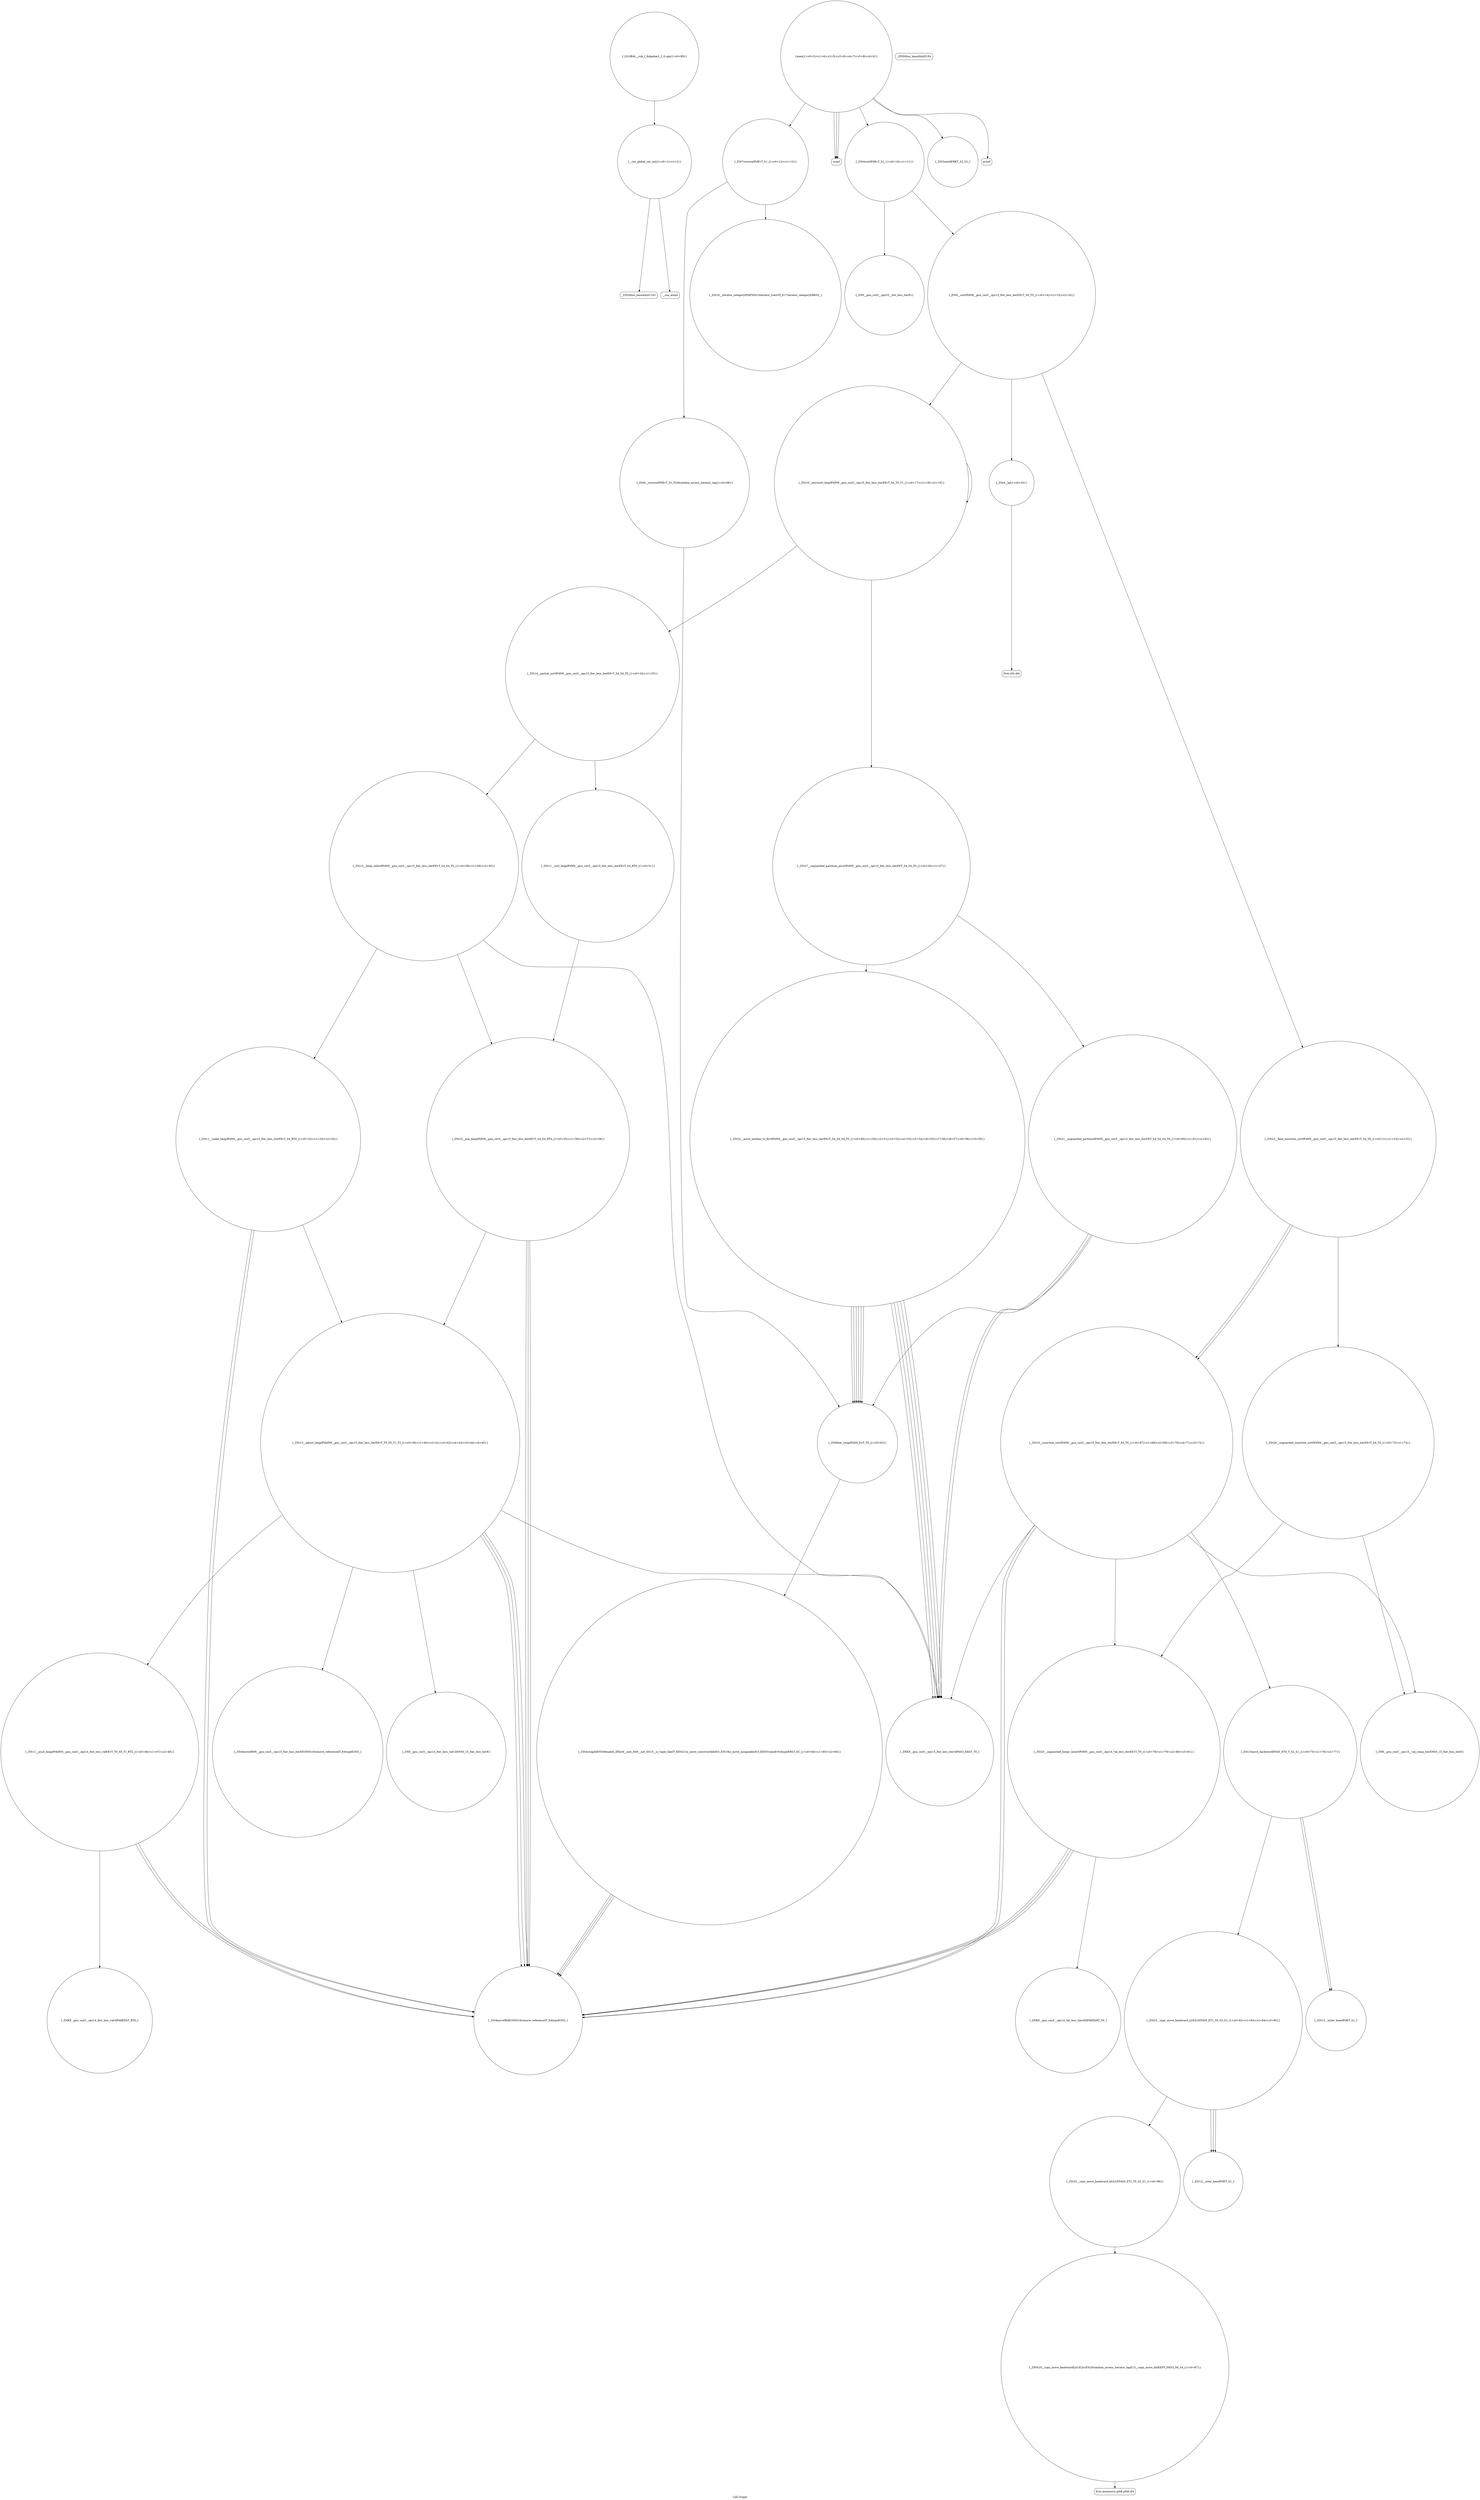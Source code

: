 digraph "Call Graph" {
	label="Call Graph";

	Node0x559ecbfe5b30 [shape=record,shape=circle,label="{__cxx_global_var_init|{<s0>1|<s1>2}}"];
	Node0x559ecbfe5b30:s0 -> Node0x559ecbfe5bb0[color=black];
	Node0x559ecbfe5b30:s1 -> Node0x559ecbfe5cb0[color=black];
	Node0x559ecbfe71b0 [shape=record,shape=circle,label="{_ZSt9__reverseIPdEvT_S1_St26random_access_iterator_tag|{<s0>88}}"];
	Node0x559ecbfe71b0:s0 -> Node0x559ecbfe6a30[color=black];
	Node0x559ecbfe5eb0 [shape=record,shape=circle,label="{_ZSt7reverseIPdEvT_S1_|{<s0>12|<s1>13}}"];
	Node0x559ecbfe5eb0:s0 -> Node0x559ecbfe7230[color=black];
	Node0x559ecbfe5eb0:s1 -> Node0x559ecbfe71b0[color=black];
	Node0x559ecbfe6230 [shape=record,shape=circle,label="{_ZSt22__final_insertion_sortIPdN9__gnu_cxx5__ops15_Iter_less_iterEEvT_S4_T0_|{<s0>21|<s1>22|<s2>23}}"];
	Node0x559ecbfe6230:s0 -> Node0x559ecbfe6bb0[color=black];
	Node0x559ecbfe6230:s1 -> Node0x559ecbfe6c30[color=black];
	Node0x559ecbfe6230:s2 -> Node0x559ecbfe6bb0[color=black];
	Node0x559ecbfe65b0 [shape=record,shape=circle,label="{_ZSt10__pop_heapIPdN9__gnu_cxx5__ops15_Iter_less_iterEEvT_S4_S4_RT0_|{<s0>35|<s1>36|<s2>37|<s3>38}}"];
	Node0x559ecbfe65b0:s0 -> Node0x559ecbfe6630[color=black];
	Node0x559ecbfe65b0:s1 -> Node0x559ecbfe6630[color=black];
	Node0x559ecbfe65b0:s2 -> Node0x559ecbfe6630[color=black];
	Node0x559ecbfe65b0:s3 -> Node0x559ecbfe66b0[color=black];
	Node0x559ecbfe6930 [shape=record,shape=circle,label="{_ZSt22__move_median_to_firstIPdN9__gnu_cxx5__ops15_Iter_less_iterEEvT_S4_S4_S4_T0_|{<s0>49|<s1>50|<s2>51|<s3>52|<s4>53|<s5>54|<s6>55|<s7>56|<s8>57|<s9>58|<s10>59}}"];
	Node0x559ecbfe6930:s0 -> Node0x559ecbfe6530[color=black];
	Node0x559ecbfe6930:s1 -> Node0x559ecbfe6530[color=black];
	Node0x559ecbfe6930:s2 -> Node0x559ecbfe6a30[color=black];
	Node0x559ecbfe6930:s3 -> Node0x559ecbfe6530[color=black];
	Node0x559ecbfe6930:s4 -> Node0x559ecbfe6a30[color=black];
	Node0x559ecbfe6930:s5 -> Node0x559ecbfe6a30[color=black];
	Node0x559ecbfe6930:s6 -> Node0x559ecbfe6530[color=black];
	Node0x559ecbfe6930:s7 -> Node0x559ecbfe6a30[color=black];
	Node0x559ecbfe6930:s8 -> Node0x559ecbfe6530[color=black];
	Node0x559ecbfe6930:s9 -> Node0x559ecbfe6a30[color=black];
	Node0x559ecbfe6930:s10 -> Node0x559ecbfe6a30[color=black];
	Node0x559ecbfe6cb0 [shape=record,shape=circle,label="{_ZSt13move_backwardIPdS0_ET0_T_S2_S1_|{<s0>75|<s1>76|<s2>77}}"];
	Node0x559ecbfe6cb0:s0 -> Node0x559ecbfe6eb0[color=black];
	Node0x559ecbfe6cb0:s1 -> Node0x559ecbfe6eb0[color=black];
	Node0x559ecbfe6cb0:s2 -> Node0x559ecbfe6e30[color=black];
	Node0x559ecbfe7030 [shape=record,shape=circle,label="{_ZNSt20__copy_move_backwardILb1ELb1ESt26random_access_iterator_tagE13__copy_move_bIdEEPT_PKS3_S6_S4_|{<s0>87}}"];
	Node0x559ecbfe7030:s0 -> Node0x559ecbfe70b0[color=black];
	Node0x559ecbfe5d30 [shape=record,shape=circle,label="{main|{<s0>3|<s1>4|<s2>5|<s3>6|<s4>7|<s5>8|<s6>9}}"];
	Node0x559ecbfe5d30:s0 -> Node0x559ecbfe5db0[color=black];
	Node0x559ecbfe5d30:s1 -> Node0x559ecbfe5db0[color=black];
	Node0x559ecbfe5d30:s2 -> Node0x559ecbfe5db0[color=black];
	Node0x559ecbfe5d30:s3 -> Node0x559ecbfe5e30[color=black];
	Node0x559ecbfe5d30:s4 -> Node0x559ecbfe5eb0[color=black];
	Node0x559ecbfe5d30:s5 -> Node0x559ecbfe5f30[color=black];
	Node0x559ecbfe5d30:s6 -> Node0x559ecbfe5fb0[color=black];
	Node0x559ecbfe60b0 [shape=record,shape=circle,label="{_ZN9__gnu_cxx5__ops16__iter_less_iterEv}"];
	Node0x559ecbfe6430 [shape=record,shape=circle,label="{_ZSt11__sort_heapIPdN9__gnu_cxx5__ops15_Iter_less_iterEEvT_S4_RT0_|{<s0>31}}"];
	Node0x559ecbfe6430:s0 -> Node0x559ecbfe65b0[color=black];
	Node0x559ecbfe67b0 [shape=record,shape=circle,label="{_ZN9__gnu_cxx5__ops14_Iter_less_valC2ENS0_15_Iter_less_iterE}"];
	Node0x559ecbfe6b30 [shape=record,shape=Mrecord,label="{llvm.ctlz.i64}"];
	Node0x559ecbfe6eb0 [shape=record,shape=circle,label="{_ZSt12__miter_baseIPdET_S1_}"];
	Node0x559ecbfe5bb0 [shape=record,shape=Mrecord,label="{_ZNSt8ios_base4InitC1Ev}"];
	Node0x559ecbfe7230 [shape=record,shape=circle,label="{_ZSt19__iterator_categoryIPdENSt15iterator_traitsIT_E17iterator_categoryERKS2_}"];
	Node0x559ecbfe5f30 [shape=record,shape=circle,label="{_ZSt3minIiERKT_S2_S2_}"];
	Node0x559ecbfe62b0 [shape=record,shape=circle,label="{_ZSt14__partial_sortIPdN9__gnu_cxx5__ops15_Iter_less_iterEEvT_S4_S4_T0_|{<s0>24|<s1>25}}"];
	Node0x559ecbfe62b0:s0 -> Node0x559ecbfe63b0[color=black];
	Node0x559ecbfe62b0:s1 -> Node0x559ecbfe6430[color=black];
	Node0x559ecbfe6630 [shape=record,shape=circle,label="{_ZSt4moveIRdEONSt16remove_referenceIT_E4typeEOS2_}"];
	Node0x559ecbfe69b0 [shape=record,shape=circle,label="{_ZSt21__unguarded_partitionIPdN9__gnu_cxx5__ops15_Iter_less_iterEET_S4_S4_S4_T0_|{<s0>60|<s1>61|<s2>62}}"];
	Node0x559ecbfe69b0:s0 -> Node0x559ecbfe6530[color=black];
	Node0x559ecbfe69b0:s1 -> Node0x559ecbfe6530[color=black];
	Node0x559ecbfe69b0:s2 -> Node0x559ecbfe6a30[color=black];
	Node0x559ecbfe6d30 [shape=record,shape=circle,label="{_ZSt25__unguarded_linear_insertIPdN9__gnu_cxx5__ops14_Val_less_iterEEvT_T0_|{<s0>78|<s1>79|<s2>80|<s3>81}}"];
	Node0x559ecbfe6d30:s0 -> Node0x559ecbfe6630[color=black];
	Node0x559ecbfe6d30:s1 -> Node0x559ecbfe7130[color=black];
	Node0x559ecbfe6d30:s2 -> Node0x559ecbfe6630[color=black];
	Node0x559ecbfe6d30:s3 -> Node0x559ecbfe6630[color=black];
	Node0x559ecbfe70b0 [shape=record,shape=Mrecord,label="{llvm.memmove.p0i8.p0i8.i64}"];
	Node0x559ecbfe5db0 [shape=record,shape=Mrecord,label="{scanf}"];
	Node0x559ecbfe6130 [shape=record,shape=circle,label="{_ZSt16__introsort_loopIPdlN9__gnu_cxx5__ops15_Iter_less_iterEEvT_S4_T0_T1_|{<s0>17|<s1>18|<s2>19}}"];
	Node0x559ecbfe6130:s0 -> Node0x559ecbfe62b0[color=black];
	Node0x559ecbfe6130:s1 -> Node0x559ecbfe6330[color=black];
	Node0x559ecbfe6130:s2 -> Node0x559ecbfe6130[color=black];
	Node0x559ecbfe64b0 [shape=record,shape=circle,label="{_ZSt11__make_heapIPdN9__gnu_cxx5__ops15_Iter_less_iterEEvT_S4_RT0_|{<s0>32|<s1>33|<s2>34}}"];
	Node0x559ecbfe64b0:s0 -> Node0x559ecbfe6630[color=black];
	Node0x559ecbfe64b0:s1 -> Node0x559ecbfe6630[color=black];
	Node0x559ecbfe64b0:s2 -> Node0x559ecbfe66b0[color=black];
	Node0x559ecbfe6830 [shape=record,shape=circle,label="{_ZSt11__push_heapIPdldN9__gnu_cxx5__ops14_Iter_less_valEEvT_T0_S5_T1_RT2_|{<s0>46|<s1>47|<s2>48}}"];
	Node0x559ecbfe6830:s0 -> Node0x559ecbfe68b0[color=black];
	Node0x559ecbfe6830:s1 -> Node0x559ecbfe6630[color=black];
	Node0x559ecbfe6830:s2 -> Node0x559ecbfe6630[color=black];
	Node0x559ecbfe6bb0 [shape=record,shape=circle,label="{_ZSt16__insertion_sortIPdN9__gnu_cxx5__ops15_Iter_less_iterEEvT_S4_T0_|{<s0>67|<s1>68|<s2>69|<s3>70|<s4>71|<s5>72}}"];
	Node0x559ecbfe6bb0:s0 -> Node0x559ecbfe6530[color=black];
	Node0x559ecbfe6bb0:s1 -> Node0x559ecbfe6630[color=black];
	Node0x559ecbfe6bb0:s2 -> Node0x559ecbfe6cb0[color=black];
	Node0x559ecbfe6bb0:s3 -> Node0x559ecbfe6630[color=black];
	Node0x559ecbfe6bb0:s4 -> Node0x559ecbfe6db0[color=black];
	Node0x559ecbfe6bb0:s5 -> Node0x559ecbfe6d30[color=black];
	Node0x559ecbfe6f30 [shape=record,shape=circle,label="{_ZSt22__copy_move_backward_aILb1EPdS0_ET1_T0_S2_S1_|{<s0>86}}"];
	Node0x559ecbfe6f30:s0 -> Node0x559ecbfe7030[color=black];
	Node0x559ecbfe5c30 [shape=record,shape=Mrecord,label="{_ZNSt8ios_base4InitD1Ev}"];
	Node0x559ecbfe72b0 [shape=record,shape=circle,label="{_GLOBAL__sub_I_felipebart_2_0.cpp|{<s0>89}}"];
	Node0x559ecbfe72b0:s0 -> Node0x559ecbfe5b30[color=black];
	Node0x559ecbfe5fb0 [shape=record,shape=Mrecord,label="{printf}"];
	Node0x559ecbfe6330 [shape=record,shape=circle,label="{_ZSt27__unguarded_partition_pivotIPdN9__gnu_cxx5__ops15_Iter_less_iterEET_S4_S4_T0_|{<s0>26|<s1>27}}"];
	Node0x559ecbfe6330:s0 -> Node0x559ecbfe6930[color=black];
	Node0x559ecbfe6330:s1 -> Node0x559ecbfe69b0[color=black];
	Node0x559ecbfe66b0 [shape=record,shape=circle,label="{_ZSt13__adjust_heapIPdldN9__gnu_cxx5__ops15_Iter_less_iterEEvT_T0_S5_T1_T2_|{<s0>39|<s1>40|<s2>41|<s3>42|<s4>43|<s5>44|<s6>45}}"];
	Node0x559ecbfe66b0:s0 -> Node0x559ecbfe6530[color=black];
	Node0x559ecbfe66b0:s1 -> Node0x559ecbfe6630[color=black];
	Node0x559ecbfe66b0:s2 -> Node0x559ecbfe6630[color=black];
	Node0x559ecbfe66b0:s3 -> Node0x559ecbfe6730[color=black];
	Node0x559ecbfe66b0:s4 -> Node0x559ecbfe67b0[color=black];
	Node0x559ecbfe66b0:s5 -> Node0x559ecbfe6630[color=black];
	Node0x559ecbfe66b0:s6 -> Node0x559ecbfe6830[color=black];
	Node0x559ecbfe6a30 [shape=record,shape=circle,label="{_ZSt9iter_swapIPdS0_EvT_T0_|{<s0>63}}"];
	Node0x559ecbfe6a30:s0 -> Node0x559ecbfe6ab0[color=black];
	Node0x559ecbfe6db0 [shape=record,shape=circle,label="{_ZN9__gnu_cxx5__ops15__val_comp_iterENS0_15_Iter_less_iterE}"];
	Node0x559ecbfe7130 [shape=record,shape=circle,label="{_ZNK9__gnu_cxx5__ops14_Val_less_iterclIdPdEEbRT_T0_}"];
	Node0x559ecbfe5e30 [shape=record,shape=circle,label="{_ZSt4sortIPdEvT_S1_|{<s0>10|<s1>11}}"];
	Node0x559ecbfe5e30:s0 -> Node0x559ecbfe60b0[color=black];
	Node0x559ecbfe5e30:s1 -> Node0x559ecbfe6030[color=black];
	Node0x559ecbfe61b0 [shape=record,shape=circle,label="{_ZSt4__lgl|{<s0>20}}"];
	Node0x559ecbfe61b0:s0 -> Node0x559ecbfe6b30[color=black];
	Node0x559ecbfe6530 [shape=record,shape=circle,label="{_ZNK9__gnu_cxx5__ops15_Iter_less_iterclIPdS3_EEbT_T0_}"];
	Node0x559ecbfe68b0 [shape=record,shape=circle,label="{_ZNK9__gnu_cxx5__ops14_Iter_less_valclIPddEEbT_RT0_}"];
	Node0x559ecbfe6c30 [shape=record,shape=circle,label="{_ZSt26__unguarded_insertion_sortIPdN9__gnu_cxx5__ops15_Iter_less_iterEEvT_S4_T0_|{<s0>73|<s1>74}}"];
	Node0x559ecbfe6c30:s0 -> Node0x559ecbfe6db0[color=black];
	Node0x559ecbfe6c30:s1 -> Node0x559ecbfe6d30[color=black];
	Node0x559ecbfe6fb0 [shape=record,shape=circle,label="{_ZSt12__niter_baseIPdET_S1_}"];
	Node0x559ecbfe5cb0 [shape=record,shape=Mrecord,label="{__cxa_atexit}"];
	Node0x559ecbfe6030 [shape=record,shape=circle,label="{_ZSt6__sortIPdN9__gnu_cxx5__ops15_Iter_less_iterEEvT_S4_T0_|{<s0>14|<s1>15|<s2>16}}"];
	Node0x559ecbfe6030:s0 -> Node0x559ecbfe61b0[color=black];
	Node0x559ecbfe6030:s1 -> Node0x559ecbfe6130[color=black];
	Node0x559ecbfe6030:s2 -> Node0x559ecbfe6230[color=black];
	Node0x559ecbfe63b0 [shape=record,shape=circle,label="{_ZSt13__heap_selectIPdN9__gnu_cxx5__ops15_Iter_less_iterEEvT_S4_S4_T0_|{<s0>28|<s1>29|<s2>30}}"];
	Node0x559ecbfe63b0:s0 -> Node0x559ecbfe64b0[color=black];
	Node0x559ecbfe63b0:s1 -> Node0x559ecbfe6530[color=black];
	Node0x559ecbfe63b0:s2 -> Node0x559ecbfe65b0[color=black];
	Node0x559ecbfe6730 [shape=record,shape=circle,label="{_ZSt4moveIRN9__gnu_cxx5__ops15_Iter_less_iterEEONSt16remove_referenceIT_E4typeEOS5_}"];
	Node0x559ecbfe6ab0 [shape=record,shape=circle,label="{_ZSt4swapIdENSt9enable_ifIXsr6__and_ISt6__not_ISt15__is_tuple_likeIT_EESt21is_move_constructibleIS3_ESt18is_move_assignableIS3_EEE5valueEvE4typeERS3_SC_|{<s0>64|<s1>65|<s2>66}}"];
	Node0x559ecbfe6ab0:s0 -> Node0x559ecbfe6630[color=black];
	Node0x559ecbfe6ab0:s1 -> Node0x559ecbfe6630[color=black];
	Node0x559ecbfe6ab0:s2 -> Node0x559ecbfe6630[color=black];
	Node0x559ecbfe6e30 [shape=record,shape=circle,label="{_ZSt23__copy_move_backward_a2ILb1EPdS0_ET1_T0_S2_S1_|{<s0>82|<s1>83|<s2>84|<s3>85}}"];
	Node0x559ecbfe6e30:s0 -> Node0x559ecbfe6fb0[color=black];
	Node0x559ecbfe6e30:s1 -> Node0x559ecbfe6fb0[color=black];
	Node0x559ecbfe6e30:s2 -> Node0x559ecbfe6fb0[color=black];
	Node0x559ecbfe6e30:s3 -> Node0x559ecbfe6f30[color=black];
}
